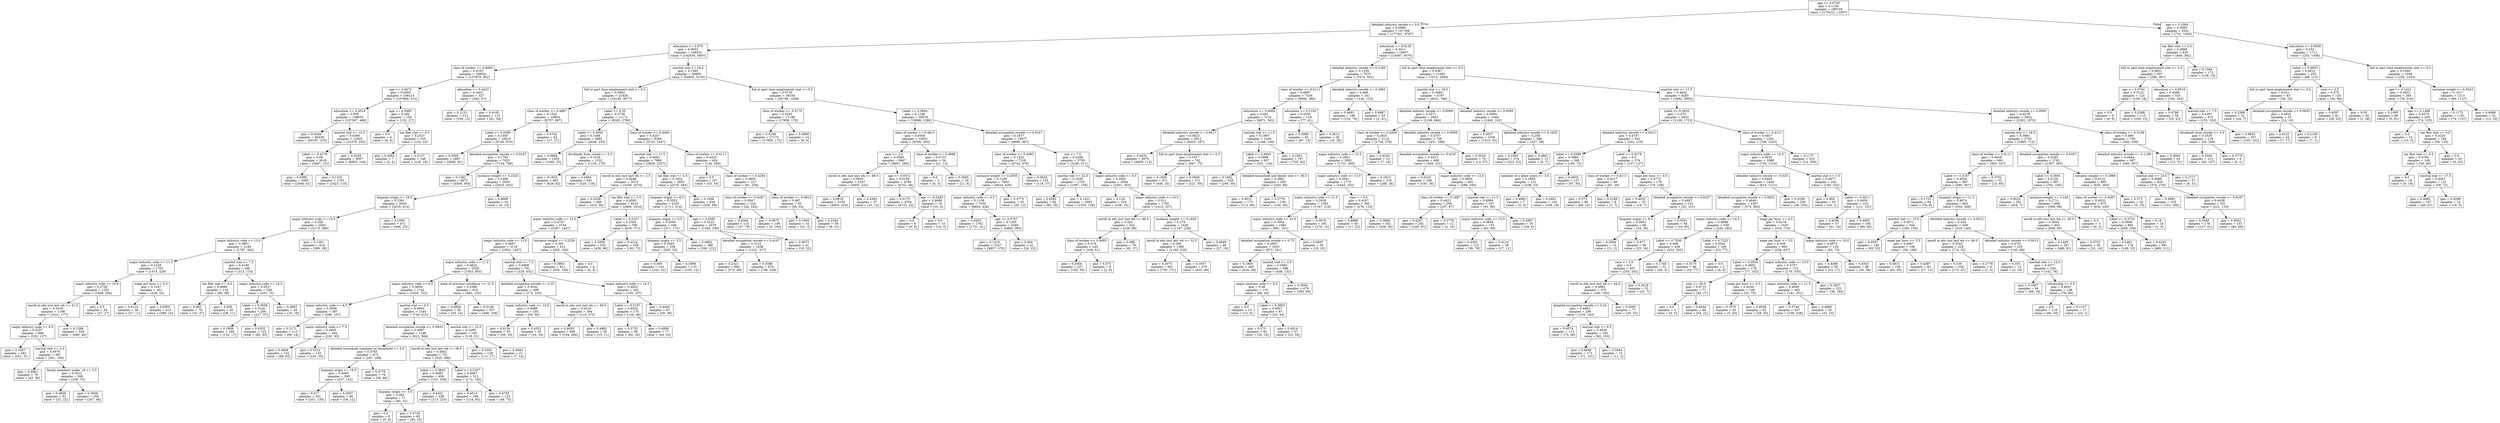 digraph Tree {
node [shape=box] ;
0 [label="age <= 0.0736\ngini = 0.1149\nsamples = 189729\nvalue = [178122, 11607]"] ;
1 [label="detailed industry recode <= 0.0\ngini = 0.0989\nsamples = 187188\nvalue = [177421, 9767]"] ;
0 -> 1 [labeldistance=2.5, labelangle=45, headlabel="True"] ;
3 [label="education <= 0.875\ngini = 0.0653\nsamples = 168531\nvalue = [162834, 5697]"] ;
1 -> 3 ;
7 [label="class of worker <= 0.4083\ngini = 0.0103\nsamples = 108541\nvalue = [107979, 562]"] ;
3 -> 7 ;
115 [label="age <= 0.0472\ngini = 0.0095\nsamples = 108214\nvalue = [107699, 515]"] ;
7 -> 115 ;
163 [label="education <= 0.4519\ngini = 0.009\nsamples = 108055\nvalue = [107567, 488]"] ;
115 -> 163 ;
235 [label="gini = 0.0049\nsamples = 95430\nvalue = [95197, 233]"] ;
163 -> 235 ;
236 [label="marital stat <= 15.5\ngini = 0.0396\nsamples = 12625\nvalue = [12370, 255]"] ;
163 -> 236 ;
333 [label="Label <= 0.4278\ngini = 0.08\nsamples = 3618\nvalue = [3467, 151]"] ;
236 -> 333 ;
335 [label="gini = 0.0386\nsamples = 2085\nvalue = [2044, 41]"] ;
333 -> 335 ;
336 [label="gini = 0.1332\nsamples = 1533\nvalue = [1423, 110]"] ;
333 -> 336 ;
334 [label="gini = 0.0228\nsamples = 9007\nvalue = [8903, 104]"] ;
236 -> 334 ;
164 [label="age <= 0.0483\ngini = 0.282\nsamples = 159\nvalue = [132, 27]"] ;
115 -> 164 ;
285 [label="gini = 0.0\nsamples = 4\nvalue = [0, 4]"] ;
164 -> 285 ;
286 [label="tax filer stat <= 0.5\ngini = 0.2527\nsamples = 155\nvalue = [132, 23]"] ;
164 -> 286 ;
337 [label="gini = 0.4082\nsamples = 7\nvalue = [2, 5]"] ;
286 -> 337 ;
338 [label="gini = 0.2137\nsamples = 148\nvalue = [130, 18]"] ;
286 -> 338 ;
116 [label="education <= 0.4423\ngini = 0.2461\nsamples = 327\nvalue = [280, 47]"] ;
7 -> 116 ;
169 [label="gini = 0.1151\nsamples = 212\nvalue = [199, 13]"] ;
116 -> 169 ;
170 [label="gini = 0.4165\nsamples = 115\nvalue = [81, 34]"] ;
116 -> 170 ;
8 [label="marital stat <= 18.5\ngini = 0.1565\nsamples = 59990\nvalue = [54855, 5135]"] ;
3 -> 8 ;
9 [label="full or part time employment stat <= 0.5\ngini = 0.2802\nsamples = 21826\nvalue = [18149, 3677]"] ;
8 -> 9 ;
13 [label="class of worker <= 0.4887\ngini = 0.1542\nsamples = 10654\nvalue = [9757, 897]"] ;
9 -> 13 ;
59 [label="Label <= 0.3389\ngini = 0.1505\nsamples = 10610\nvalue = [9740, 870]"] ;
13 -> 59 ;
85 [label="gini = 0.0585\nsamples = 2687\nvalue = [2606, 81]"] ;
59 -> 85 ;
86 [label="detailed occupation recode <= 0.9167\ngini = 0.1793\nsamples = 7923\nvalue = [7134, 789]"] ;
59 -> 86 ;
93 [label="gini = 0.1382\nsamples = 4873\nvalue = [4509, 364]"] ;
86 -> 93 ;
94 [label="instance weight <= 0.2325\ngini = 0.2399\nsamples = 3050\nvalue = [2625, 425]"] ;
86 -> 94 ;
193 [label="hispanic origin <= 18.5\ngini = 0.2361\nsamples = 3034\nvalue = [2619, 415]"] ;
94 -> 193 ;
195 [label="major industry code <= 15.5\ngini = 0.258\nsamples = 2563\nvalue = [2173, 390]"] ;
193 -> 195 ;
221 [label="major industry code <= 13.5\ngini = 0.2801\nsamples = 2149\nvalue = [1787, 362]"] ;
195 -> 221 ;
223 [label="major industry code <= 11.5\ngini = 0.2328\nsamples = 1703\nvalue = [1474, 229]"] ;
221 -> 223 ;
227 [label="major industry code <= 10.0\ngini = 0.2728\nsamples = 1252\nvalue = [1048, 204]"] ;
223 -> 227 ;
229 [label="enroll in edu inst last wk <= 41.5\ngini = 0.2518\nsamples = 1198\nvalue = [1021, 177]"] ;
227 -> 229 ;
231 [label="major industry code <= 8.5\ngini = 0.3257\nsamples = 669\nvalue = [532, 137]"] ;
229 -> 231 ;
233 [label="gini = 0.1957\nsamples = 282\nvalue = [251, 31]"] ;
231 -> 233 ;
234 [label="marital stat <= 2.5\ngini = 0.3978\nsamples = 387\nvalue = [281, 106]"] ;
231 -> 234 ;
245 [label="gini = 0.4961\nsamples = 79\nvalue = [43, 36]"] ;
234 -> 245 ;
246 [label="family members under 18 <= 3.5\ngini = 0.3512\nsamples = 308\nvalue = [238, 70]"] ;
234 -> 246 ;
353 [label="gini = 0.4856\nsamples = 53\nvalue = [31, 22]"] ;
246 -> 353 ;
354 [label="gini = 0.3056\nsamples = 255\nvalue = [207, 48]"] ;
246 -> 354 ;
232 [label="gini = 0.1398\nsamples = 529\nvalue = [489, 40]"] ;
229 -> 232 ;
230 [label="gini = 0.5\nsamples = 54\nvalue = [27, 27]"] ;
227 -> 230 ;
228 [label="wage per hour <= 0.5\ngini = 0.1047\nsamples = 451\nvalue = [426, 25]"] ;
223 -> 228 ;
349 [label="gini = 0.4114\nsamples = 38\nvalue = [27, 11]"] ;
228 -> 349 ;
350 [label="gini = 0.0655\nsamples = 413\nvalue = [399, 14]"] ;
228 -> 350 ;
224 [label="marital stat <= 7.5\ngini = 0.4186\nsamples = 446\nvalue = [313, 133]"] ;
221 -> 224 ;
225 [label="tax filer stat <= 4.0\ngini = 0.4999\nsamples = 118\nvalue = [60, 58]"] ;
224 -> 225 ;
311 [label="gini = 0.482\nsamples = 79\nvalue = [32, 47]"] ;
225 -> 311 ;
312 [label="gini = 0.405\nsamples = 39\nvalue = [28, 11]"] ;
225 -> 312 ;
226 [label="major industry code <= 14.5\ngini = 0.3527\nsamples = 328\nvalue = [253, 75]"] ;
224 -> 226 ;
237 [label="Label <= 0.5056\ngini = 0.3126\nsamples = 294\nvalue = [237, 57]"] ;
226 -> 237 ;
239 [label="gini = 0.1809\nsamples = 169\nvalue = [152, 17]"] ;
237 -> 239 ;
240 [label="gini = 0.4352\nsamples = 125\nvalue = [85, 40]"] ;
237 -> 240 ;
238 [label="gini = 0.4983\nsamples = 34\nvalue = [16, 18]"] ;
226 -> 238 ;
222 [label="gini = 0.1261\nsamples = 414\nvalue = [386, 28]"] ;
195 -> 222 ;
196 [label="gini = 0.1005\nsamples = 471\nvalue = [446, 25]"] ;
193 -> 196 ;
194 [label="gini = 0.4688\nsamples = 16\nvalue = [6, 10]"] ;
94 -> 194 ;
60 [label="gini = 0.4742\nsamples = 44\nvalue = [17, 27]"] ;
13 -> 60 ;
14 [label="Label <= 0.35\ngini = 0.3738\nsamples = 11172\nvalue = [8392, 2780]"] ;
9 -> 14 ;
17 [label="Label <= 0.3056\ngini = 0.1486\nsamples = 2882\nvalue = [2649, 233]"] ;
14 -> 17 ;
109 [label="gini = 0.0684\nsamples = 1550\nvalue = [1495, 55]"] ;
17 -> 109 ;
110 [label="dividends from stocks <= 0.5\ngini = 0.2316\nsamples = 1332\nvalue = [1154, 178]"] ;
17 -> 110 ;
289 [label="gini = 0.1633\nsamples = 691\nvalue = [629, 62]"] ;
110 -> 289 ;
290 [label="gini = 0.2964\nsamples = 641\nvalue = [525, 116]"] ;
110 -> 290 ;
18 [label="class of worker <= 0.4083\ngini = 0.4257\nsamples = 8290\nvalue = [5743, 2547]"] ;
14 -> 18 ;
21 [label="marital stat <= 11.5\ngini = 0.4092\nsamples = 7866\nvalue = [5609, 2257]"] ;
18 -> 21 ;
29 [label="enroll in edu inst last wk <= 2.5\ngini = 0.4448\nsamples = 5013\nvalue = [3339, 1674]"] ;
21 -> 29 ;
35 [label="gini = 0.2028\nsamples = 489\nvalue = [433, 56]"] ;
29 -> 35 ;
36 [label="tax filer stat <= 3.5\ngini = 0.4595\nsamples = 4524\nvalue = [2906, 1618]"] ;
29 -> 36 ;
45 [label="major industry code <= 15.5\ngini = 0.4747\nsamples = 3734\nvalue = [2287, 1447]"] ;
36 -> 45 ;
63 [label="major industry code <= 13.0\ngini = 0.4847\nsamples = 3119\nvalue = [1832, 1287]"] ;
45 -> 63 ;
65 [label="major industry code <= 11.5\ngini = 0.4622\nsamples = 2358\nvalue = [1503, 855]"] ;
63 -> 65 ;
67 [label="major industry code <= 8.5\ngini = 0.4854\nsamples = 1742\nvalue = [1020, 722]"] ;
65 -> 67 ;
71 [label="major industry code <= 6.5\ngini = 0.3938\nsamples = 397\nvalue = [290, 107]"] ;
67 -> 71 ;
241 [label="gini = 0.2171\nsamples = 113\nvalue = [99, 14]"] ;
71 -> 241 ;
242 [label="major industry code <= 7.5\ngini = 0.4405\nsamples = 284\nvalue = [191, 93]"] ;
71 -> 242 ;
315 [label="gini = 0.4854\nsamples = 152\nvalue = [89, 63]"] ;
242 -> 315 ;
316 [label="gini = 0.3512\nsamples = 132\nvalue = [102, 30]"] ;
242 -> 316 ;
72 [label="marital stat <= 9.5\ngini = 0.4963\nsamples = 1345\nvalue = [730, 615]"] ;
67 -> 72 ;
75 [label="detailed occupation recode <= 0.5833\ngini = 0.4997\nsamples = 1196\nvalue = [612, 584]"] ;
72 -> 75 ;
111 [label="detailed household summary in household <= 5.0\ngini = 0.4783\nsamples = 475\nvalue = [287, 188]"] ;
75 -> 111 ;
177 [label="hispanic origin <= 18.5\ngini = 0.4585\nsamples = 399\nvalue = [257, 142]"] ;
111 -> 177 ;
295 [label="gini = 0.477\nsamples = 331\nvalue = [201, 130]"] ;
177 -> 295 ;
296 [label="gini = 0.2907\nsamples = 68\nvalue = [56, 12]"] ;
177 -> 296 ;
178 [label="gini = 0.4778\nsamples = 76\nvalue = [30, 46]"] ;
111 -> 178 ;
112 [label="enroll in edu inst last wk <= 38.5\ngini = 0.4952\nsamples = 721\nvalue = [325, 396]"] ;
75 -> 112 ;
131 [label="Label <= 0.3833\ngini = 0.4683\nsamples = 409\nvalue = [153, 256]"] ;
112 -> 131 ;
259 [label="hispanic origin <= 3.5\ngini = 0.492\nsamples = 71\nvalue = [40, 31]"] ;
131 -> 259 ;
385 [label="gini = 0.0\nsamples = 6\nvalue = [0, 6]"] ;
259 -> 385 ;
386 [label="gini = 0.4734\nsamples = 65\nvalue = [40, 25]"] ;
259 -> 386 ;
260 [label="gini = 0.4451\nsamples = 338\nvalue = [113, 225]"] ;
131 -> 260 ;
132 [label="Label <= 0.5167\ngini = 0.4947\nsamples = 312\nvalue = [172, 140]"] ;
112 -> 132 ;
143 [label="gini = 0.4513\nsamples = 189\nvalue = [124, 65]"] ;
132 -> 143 ;
144 [label="gini = 0.4759\nsamples = 123\nvalue = [48, 75]"] ;
132 -> 144 ;
76 [label="marital stat <= 10.5\ngini = 0.3295\nsamples = 149\nvalue = [118, 31]"] ;
72 -> 76 ;
145 [label="gini = 0.2303\nsamples = 128\nvalue = [111, 17]"] ;
76 -> 145 ;
146 [label="gini = 0.4444\nsamples = 21\nvalue = [7, 14]"] ;
76 -> 146 ;
68 [label="state of previous residence <= 31.5\ngini = 0.3386\nsamples = 616\nvalue = [483, 133]"] ;
65 -> 68 ;
327 [label="gini = 0.4826\nsamples = 59\nvalue = [35, 24]"] ;
68 -> 327 ;
328 [label="gini = 0.3148\nsamples = 557\nvalue = [448, 109]"] ;
68 -> 328 ;
66 [label="marital stat <= 7.5\ngini = 0.4908\nsamples = 761\nvalue = [329, 432]"] ;
63 -> 66 ;
79 [label="detailed occupation recode <= 0.25\ngini = 0.4542\nsamples = 499\nvalue = [174, 325]"] ;
66 -> 79 ;
171 [label="major industry code <= 14.5\ngini = 0.4989\nsamples = 105\nvalue = [55, 50]"] ;
79 -> 171 ;
181 [label="gini = 0.4126\nsamples = 55\nvalue = [39, 16]"] ;
171 -> 181 ;
182 [label="gini = 0.4352\nsamples = 50\nvalue = [16, 34]"] ;
171 -> 182 ;
172 [label="enroll in edu inst last wk <= 49.5\ngini = 0.4216\nsamples = 394\nvalue = [119, 275]"] ;
79 -> 172 ;
383 [label="gini = 0.4055\nsamples = 368\nvalue = [104, 264]"] ;
172 -> 383 ;
384 [label="gini = 0.4882\nsamples = 26\nvalue = [15, 11]"] ;
172 -> 384 ;
80 [label="major industry code <= 14.5\ngini = 0.4832\nsamples = 262\nvalue = [155, 107]"] ;
66 -> 80 ;
89 [label="Label <= 0.5167\ngini = 0.4032\nsamples = 175\nvalue = [126, 49]"] ;
80 -> 89 ;
265 [label="gini = 0.2732\nsamples = 98\nvalue = [82, 16]"] ;
89 -> 265 ;
266 [label="gini = 0.4898\nsamples = 77\nvalue = [44, 33]"] ;
89 -> 266 ;
90 [label="gini = 0.4444\nsamples = 87\nvalue = [29, 58]"] ;
80 -> 90 ;
64 [label="instance weight <= 0.2228\ngini = 0.385\nsamples = 615\nvalue = [455, 160]"] ;
45 -> 64 ;
361 [label="gini = 0.3803\nsamples = 611\nvalue = [455, 156]"] ;
64 -> 361 ;
362 [label="gini = 0.0\nsamples = 4\nvalue = [0, 4]"] ;
64 -> 362 ;
46 [label="Label <= 0.5167\ngini = 0.3392\nsamples = 790\nvalue = [619, 171]"] ;
36 -> 46 ;
375 [label="gini = 0.2958\nsamples = 532\nvalue = [436, 96]"] ;
46 -> 375 ;
376 [label="gini = 0.4124\nsamples = 258\nvalue = [183, 75]"] ;
46 -> 376 ;
30 [label="tax filer stat <= 2.5\ngini = 0.3252\nsamples = 2853\nvalue = [2270, 583]"] ;
21 -> 30 ;
103 [label="hispanic origin <= 8.5\ngini = 0.3553\nsamples = 2225\nvalue = [1711, 514]"] ;
30 -> 103 ;
123 [label="hispanic origin <= 6.5\ngini = 0.4356\nsamples = 546\nvalue = [371, 175]"] ;
103 -> 123 ;
125 [label="hispanic origin <= 3.5\ngini = 0.3265\nsamples = 258\nvalue = [205, 53]"] ;
123 -> 125 ;
371 [label="gini = 0.409\nsamples = 143\nvalue = [102, 41]"] ;
125 -> 371 ;
372 [label="gini = 0.1869\nsamples = 115\nvalue = [103, 12]"] ;
125 -> 372 ;
126 [label="gini = 0.4883\nsamples = 288\nvalue = [166, 122]"] ;
123 -> 126 ;
124 [label="age <= 0.0585\ngini = 0.3223\nsamples = 1679\nvalue = [1340, 339]"] ;
103 -> 124 ;
157 [label="detailed occupation recode <= 0.4167\ngini = 0.3122\nsamples = 1638\nvalue = [1321, 317]"] ;
124 -> 157 ;
183 [label="gini = 0.2321\nsamples = 664\nvalue = [575, 89]"] ;
157 -> 183 ;
184 [label="gini = 0.3586\nsamples = 974\nvalue = [746, 228]"] ;
157 -> 184 ;
158 [label="gini = 0.4973\nsamples = 41\nvalue = [19, 22]"] ;
124 -> 158 ;
104 [label="gini = 0.1956\nsamples = 628\nvalue = [559, 69]"] ;
30 -> 104 ;
22 [label="class of worker <= 0.4111\ngini = 0.4323\nsamples = 424\nvalue = [134, 290]"] ;
18 -> 22 ;
159 [label="gini = 0.5\nsamples = 107\nvalue = [53, 54]"] ;
22 -> 159 ;
160 [label="class of worker <= 0.4294\ngini = 0.3805\nsamples = 317\nvalue = [81, 236]"] ;
22 -> 160 ;
215 [label="class of worker <= 0.4287\ngini = 0.3047\nsamples = 224\nvalue = [42, 182]"] ;
160 -> 215 ;
219 [label="gini = 0.4364\nsamples = 115\nvalue = [37, 78]"] ;
215 -> 219 ;
220 [label="gini = 0.0875\nsamples = 109\nvalue = [5, 104]"] ;
215 -> 220 ;
216 [label="class of worker <= 0.4814\ngini = 0.487\nsamples = 93\nvalue = [39, 54]"] ;
160 -> 216 ;
217 [label="gini = 0.1609\nsamples = 34\nvalue = [31, 3]"] ;
216 -> 217 ;
218 [label="gini = 0.2344\nsamples = 59\nvalue = [8, 51]"] ;
216 -> 218 ;
10 [label="full or part time employment stat <= 0.5\ngini = 0.0735\nsamples = 38164\nvalue = [36706, 1458]"] ;
8 -> 10 ;
39 [label="class of worker <= 0.5175\ngini = 0.0205\nsamples = 17186\nvalue = [17008, 178]"] ;
10 -> 39 ;
319 [label="gini = 0.0198\nsamples = 17172\nvalue = [17000, 172]"] ;
39 -> 319 ;
320 [label="gini = 0.4898\nsamples = 14\nvalue = [8, 6]"] ;
39 -> 320 ;
40 [label="Label <= 0.3944\ngini = 0.1146\nsamples = 20978\nvalue = [19698, 1280]"] ;
10 -> 40 ;
43 [label="class of worker <= 0.4813\ngini = 0.0569\nsamples = 10001\nvalue = [9708, 293]"] ;
40 -> 43 ;
167 [label="race <= 2.5\ngini = 0.0546\nsamples = 9967\nvalue = [9687, 280]"] ;
43 -> 167 ;
269 [label="enroll in edu inst last wk <= 49.5\ngini = 0.0855\nsamples = 5187\nvalue = [4955, 232]"] ;
167 -> 269 ;
275 [label="gini = 0.0818\nsamples = 5150\nvalue = [4930, 220]"] ;
269 -> 275 ;
276 [label="gini = 0.4383\nsamples = 37\nvalue = [25, 12]"] ;
269 -> 276 ;
270 [label="age <= 0.0472\ngini = 0.0199\nsamples = 4780\nvalue = [4732, 48]"] ;
167 -> 270 ;
367 [label="gini = 0.0175\nsamples = 4764\nvalue = [4722, 42]"] ;
270 -> 367 ;
368 [label="age <= 0.0483\ngini = 0.4688\nsamples = 16\nvalue = [10, 6]"] ;
270 -> 368 ;
369 [label="gini = 0.0\nsamples = 6\nvalue = [0, 6]"] ;
368 -> 369 ;
370 [label="gini = 0.0\nsamples = 10\nvalue = [10, 0]"] ;
368 -> 370 ;
168 [label="class of worker <= 0.4988\ngini = 0.4723\nsamples = 34\nvalue = [21, 13]"] ;
43 -> 168 ;
359 [label="gini = 0.0\nsamples = 5\nvalue = [0, 5]"] ;
168 -> 359 ;
360 [label="gini = 0.3995\nsamples = 29\nvalue = [21, 8]"] ;
168 -> 360 ;
44 [label="detailed occupation recode <= 0.9167\ngini = 0.1637\nsamples = 10977\nvalue = [9990, 987]"] ;
40 -> 44 ;
61 [label="class of worker <= 0.4083\ngini = 0.1232\nsamples = 7218\nvalue = [6742, 476]"] ;
44 -> 61 ;
155 [label="instance weight <= 0.2055\ngini = 0.1166\nsamples = 7063\nvalue = [6624, 439]"] ;
61 -> 155 ;
209 [label="major industry code <= 6.5\ngini = 0.1139\nsamples = 7030\nvalue = [6604, 426]"] ;
155 -> 209 ;
247 [label="gini = 0.0455\nsamples = 1762\nvalue = [1721, 41]"] ;
209 -> 247 ;
248 [label="age <= 0.0707\ngini = 0.1355\nsamples = 5268\nvalue = [4883, 385]"] ;
209 -> 248 ;
249 [label="gini = 0.1316\nsamples = 5227\nvalue = [4857, 370]"] ;
248 -> 249 ;
250 [label="gini = 0.464\nsamples = 41\nvalue = [26, 15]"] ;
248 -> 250 ;
210 [label="gini = 0.4775\nsamples = 33\nvalue = [20, 13]"] ;
155 -> 210 ;
156 [label="gini = 0.3635\nsamples = 155\nvalue = [118, 37]"] ;
61 -> 156 ;
62 [label="sex <= 7.5\ngini = 0.2349\nsamples = 3759\nvalue = [3248, 511]"] ;
44 -> 62 ;
107 [label="marital stat <= 22.5\ngini = 0.1638\nsamples = 1755\nvalue = [1597, 158]"] ;
62 -> 107 ;
133 [label="gini = 0.4395\nsamples = 92\nvalue = [62, 30]"] ;
107 -> 133 ;
134 [label="gini = 0.1421\nsamples = 1663\nvalue = [1535, 128]"] ;
107 -> 134 ;
108 [label="major industry code <= 6.5\ngini = 0.2902\nsamples = 2004\nvalue = [1651, 353]"] ;
62 -> 108 ;
199 [label="gini = 0.118\nsamples = 254\nvalue = [238, 16]"] ;
108 -> 199 ;
200 [label="major industry code <= 10.5\ngini = 0.311\nsamples = 1750\nvalue = [1413, 337]"] ;
108 -> 200 ;
201 [label="enroll in edu inst last wk <= 46.5\ngini = 0.422\nsamples = 324\nvalue = [226, 98]"] ;
200 -> 201 ;
279 [label="class of worker <= 0.4083\ngini = 0.374\nsamples = 245\nvalue = [184, 61]"] ;
201 -> 279 ;
387 [label="gini = 0.3564\nsamples = 237\nvalue = [182, 55]"] ;
279 -> 387 ;
388 [label="gini = 0.375\nsamples = 8\nvalue = [2, 6]"] ;
279 -> 388 ;
280 [label="gini = 0.498\nsamples = 79\nvalue = [42, 37]"] ;
201 -> 280 ;
202 [label="instance weight <= 0.1842\ngini = 0.279\nsamples = 1426\nvalue = [1187, 239]"] ;
200 -> 202 ;
283 [label="enroll in edu inst last wk <= 32.5\ngini = 0.268\nsamples = 1380\nvalue = [1160, 220]"] ;
202 -> 283 ;
325 [label="gini = 0.3075\nsamples = 901\nvalue = [730, 171]"] ;
283 -> 325 ;
326 [label="gini = 0.1837\nsamples = 479\nvalue = [430, 49]"] ;
283 -> 326 ;
284 [label="gini = 0.4849\nsamples = 46\nvalue = [27, 19]"] ;
202 -> 284 ;
4 [label="education <= 0.9135\ngini = 0.3411\nsamples = 18657\nvalue = [14587, 4070]"] ;
1 -> 4 ;
5 [label="detailed industry recode <= 0.1269\ngini = 0.1235\nsamples = 7575\nvalue = [7074, 501]"] ;
4 -> 5 ;
23 [label="class of worker <= 0.4111\ngini = 0.0997\nsamples = 7334\nvalue = [6948, 386]"] ;
5 -> 23 ;
73 [label="education <= 0.4904\ngini = 0.091\nsamples = 7216\nvalue = [6871, 345]"] ;
23 -> 73 ;
99 [label="detailed industry recode <= 0.0417\ngini = 0.0623\nsamples = 5812\nvalue = [5625, 187]"] ;
73 -> 99 ;
173 [label="gini = 0.0432\nsamples = 5070\nvalue = [4958, 112]"] ;
99 -> 173 ;
174 [label="full or part time employment stat <= 0.5\ngini = 0.1817\nsamples = 742\nvalue = [667, 75]"] ;
99 -> 174 ;
271 [label="gini = 0.1005\nsamples = 471\nvalue = [446, 25]"] ;
174 -> 271 ;
272 [label="gini = 0.3009\nsamples = 271\nvalue = [221, 50]"] ;
174 -> 272 ;
100 [label="marital stat <= 11.5\ngini = 0.1997\nsamples = 1404\nvalue = [1246, 158]"] ;
73 -> 100 ;
147 [label="Label <= 0.4944\ngini = 0.2908\nsamples = 657\nvalue = [541, 116]"] ;
100 -> 147 ;
153 [label="gini = 0.1662\nsamples = 328\nvalue = [298, 30]"] ;
147 -> 153 ;
154 [label="detailed household and family stat <= 36.5\ngini = 0.3861\nsamples = 329\nvalue = [243, 86]"] ;
147 -> 154 ;
293 [label="gini = 0.4531\nsamples = 173\nvalue = [113, 60]"] ;
154 -> 293 ;
294 [label="gini = 0.2778\nsamples = 156\nvalue = [130, 26]"] ;
154 -> 294 ;
148 [label="gini = 0.1061\nsamples = 747\nvalue = [705, 42]"] ;
100 -> 148 ;
74 [label="education <= 0.5192\ngini = 0.4535\nsamples = 118\nvalue = [77, 41]"] ;
23 -> 74 ;
101 [label="gini = 0.2989\nsamples = 82\nvalue = [67, 15]"] ;
74 -> 101 ;
102 [label="gini = 0.4012\nsamples = 36\nvalue = [10, 26]"] ;
74 -> 102 ;
24 [label="detailed industry recode <= 0.3063\ngini = 0.499\nsamples = 241\nvalue = [126, 115]"] ;
5 -> 24 ;
69 [label="gini = 0.4681\nsamples = 198\nvalue = [124, 74]"] ;
24 -> 69 ;
70 [label="gini = 0.0887\nsamples = 43\nvalue = [2, 41]"] ;
24 -> 70 ;
6 [label="full or part time employment stat <= 0.5\ngini = 0.4367\nsamples = 11082\nvalue = [7513, 3569]"] ;
4 -> 6 ;
11 [label="marital stat <= 18.5\ngini = 0.2684\nsamples = 4797\nvalue = [4031, 766]"] ;
6 -> 11 ;
25 [label="detailed industry recode <= 0.0099\ngini = 0.3571\nsamples = 2853\nvalue = [2189, 664]"] ;
11 -> 25 ;
37 [label="class of worker <= 0.4209\ngini = 0.2925\nsamples = 2114\nvalue = [1738, 376]"] ;
25 -> 37 ;
117 [label="major industry code <= 15.5\ngini = 0.2851\nsamples = 2091\nvalue = [1731, 360]"] ;
37 -> 117 ;
297 [label="major industry code <= 13.0\ngini = 0.3041\nsamples = 1775\nvalue = [1443, 332]"] ;
117 -> 297 ;
299 [label="major industry code <= 11.5\ngini = 0.2636\nsamples = 1383\nvalue = [1167, 216]"] ;
297 -> 299 ;
301 [label="major industry code <= 10.0\ngini = 0.3004\nsamples = 1092\nvalue = [891, 201]"] ;
299 -> 301 ;
303 [label="detailed occupation recode <= 0.75\ngini = 0.2847\nsamples = 1053\nvalue = [872, 181]"] ;
301 -> 303 ;
305 [label="gini = 0.1885\nsamples = 465\nvalue = [416, 49]"] ;
303 -> 305 ;
306 [label="marital stat <= 2.5\ngini = 0.3482\nsamples = 588\nvalue = [456, 132]"] ;
303 -> 306 ;
307 [label="major industry code <= 8.5\ngini = 0.48\nsamples = 110\nvalue = [66, 44]"] ;
306 -> 307 ;
329 [label="gini = 0.0\nsamples = 13\nvalue = [13, 0]"] ;
307 -> 329 ;
330 [label="Label <= 0.3833\ngini = 0.4957\nsamples = 97\nvalue = [53, 44]"] ;
307 -> 330 ;
331 [label="gini = 0.375\nsamples = 40\nvalue = [30, 10]"] ;
330 -> 331 ;
332 [label="gini = 0.4814\nsamples = 57\nvalue = [23, 34]"] ;
330 -> 332 ;
308 [label="gini = 0.3004\nsamples = 478\nvalue = [390, 88]"] ;
306 -> 308 ;
304 [label="gini = 0.4997\nsamples = 39\nvalue = [19, 20]"] ;
301 -> 304 ;
302 [label="gini = 0.0978\nsamples = 291\nvalue = [276, 15]"] ;
299 -> 302 ;
300 [label="race <= 0.5\ngini = 0.4167\nsamples = 392\nvalue = [276, 116]"] ;
297 -> 300 ;
309 [label="gini = 0.4888\nsamples = 40\nvalue = [17, 23]"] ;
300 -> 309 ;
310 [label="gini = 0.3888\nsamples = 352\nvalue = [259, 93]"] ;
300 -> 310 ;
298 [label="gini = 0.1615\nsamples = 316\nvalue = [288, 28]"] ;
117 -> 298 ;
118 [label="gini = 0.4234\nsamples = 23\nvalue = [7, 16]"] ;
37 -> 118 ;
38 [label="detailed industry recode <= 0.0958\ngini = 0.4757\nsamples = 739\nvalue = [451, 288]"] ;
25 -> 38 ;
53 [label="detailed occupation recode <= 0.4167\ngini = 0.4521\nsamples = 669\nvalue = [438, 231]"] ;
38 -> 53 ;
135 [label="gini = 0.3225\nsamples = 188\nvalue = [150, 38]"] ;
53 -> 135 ;
136 [label="major industry code <= 13.0\ngini = 0.4805\nsamples = 481\nvalue = [288, 193]"] ;
53 -> 136 ;
187 [label="class of worker <= 0.1697\ngini = 0.4422\nsamples = 294\nvalue = [197, 97]"] ;
136 -> 187 ;
255 [label="gini = 0.4267\nsamples = 282\nvalue = [195, 87]"] ;
187 -> 255 ;
256 [label="gini = 0.2778\nsamples = 12\nvalue = [2, 10]"] ;
187 -> 256 ;
188 [label="marital stat <= 11.5\ngini = 0.4996\nsamples = 187\nvalue = [91, 96]"] ;
136 -> 188 ;
189 [label="major industry code <= 15.5\ngini = 0.4844\nsamples = 153\nvalue = [63, 90]"] ;
188 -> 189 ;
191 [label="gini = 0.4301\nsamples = 115\nvalue = [36, 79]"] ;
189 -> 191 ;
192 [label="gini = 0.4114\nsamples = 38\nvalue = [27, 11]"] ;
189 -> 192 ;
190 [label="gini = 0.2907\nsamples = 34\nvalue = [28, 6]"] ;
188 -> 190 ;
54 [label="gini = 0.3024\nsamples = 70\nvalue = [13, 57]"] ;
38 -> 54 ;
26 [label="detailed industry recode <= 0.0095\ngini = 0.0994\nsamples = 1944\nvalue = [1842, 102]"] ;
11 -> 26 ;
151 [label="gini = 0.0537\nsamples = 1558\nvalue = [1515, 43]"] ;
26 -> 151 ;
152 [label="detailed industry recode <= 0.1625\ngini = 0.259\nsamples = 386\nvalue = [327, 59]"] ;
26 -> 152 ;
347 [label="gini = 0.2394\nsamples = 374\nvalue = [322, 52]"] ;
152 -> 347 ;
348 [label="gini = 0.4861\nsamples = 12\nvalue = [5, 7]"] ;
152 -> 348 ;
12 [label="marital stat <= 11.5\ngini = 0.4942\nsamples = 6285\nvalue = [3482, 2803]"] ;
6 -> 12 ;
15 [label="Label <= 0.3833\ngini = 0.475\nsamples = 2833\nvalue = [1100, 1733]"] ;
12 -> 15 ;
27 [label="detailed industry recode <= 0.0012\ngini = 0.4747\nsamples = 542\nvalue = [332, 210]"] ;
15 -> 27 ;
105 [label="Label <= 0.3389\ngini = 0.3964\nsamples = 268\nvalue = [195, 73]"] ;
27 -> 105 ;
323 [label="member of a labor union <= 3.0\ngini = 0.2895\nsamples = 131\nvalue = [108, 23]"] ;
105 -> 323 ;
365 [label="gini = 0.4082\nsamples = 7\nvalue = [2, 5]"] ;
323 -> 365 ;
366 [label="gini = 0.2482\nsamples = 124\nvalue = [106, 18]"] ;
323 -> 366 ;
324 [label="gini = 0.4635\nsamples = 137\nvalue = [87, 50]"] ;
105 -> 324 ;
106 [label="Label <= 0.3278\ngini = 0.5\nsamples = 274\nvalue = [137, 137]"] ;
27 -> 106 ;
127 [label="class of worker <= 0.4111\ngini = 0.4217\nsamples = 96\nvalue = [67, 29]"] ;
106 -> 127 ;
281 [label="gini = 0.375\nsamples = 88\nvalue = [66, 22]"] ;
127 -> 281 ;
282 [label="gini = 0.2188\nsamples = 8\nvalue = [1, 7]"] ;
127 -> 282 ;
128 [label="wage per hour <= 3.5\ngini = 0.4772\nsamples = 178\nvalue = [70, 108]"] ;
106 -> 128 ;
257 [label="gini = 0.4032\nsamples = 25\nvalue = [18, 7]"] ;
128 -> 257 ;
258 [label="detailed occupation recode <= 0.9167\ngini = 0.4487\nsamples = 153\nvalue = [52, 101]"] ;
128 -> 258 ;
321 [label="hispanic origin <= 6.5\ngini = 0.4991\nsamples = 69\nvalue = [33, 36]"] ;
258 -> 321 ;
363 [label="gini = 0.2604\nsamples = 13\nvalue = [11, 2]"] ;
321 -> 363 ;
364 [label="gini = 0.477\nsamples = 56\nvalue = [22, 34]"] ;
321 -> 364 ;
322 [label="gini = 0.3501\nsamples = 84\nvalue = [19, 65]"] ;
258 -> 322 ;
28 [label="class of worker <= 0.4111\ngini = 0.4457\nsamples = 2291\nvalue = [768, 1523]"] ;
15 -> 28 ;
49 [label="major industry code <= 15.5\ngini = 0.4633\nsamples = 2068\nvalue = [754, 1314]"] ;
28 -> 49 ;
57 [label="detailed industry recode <= 0.025\ngini = 0.4464\nsamples = 1826\nvalue = [614, 1212]"] ;
49 -> 57 ;
77 [label="detailed occupation recode <= 0.5833\ngini = 0.4646\nsamples = 1567\nvalue = [575, 992]"] ;
57 -> 77 ;
83 [label="major industry code <= 14.5\ngini = 0.4988\nsamples = 538\nvalue = [256, 282]"] ;
77 -> 83 ;
97 [label="Label <= 0.7056\ngini = 0.498\nsamples = 438\nvalue = [233, 205]"] ;
83 -> 97 ;
161 [label="race <= 3.5\ngini = 0.5\nsamples = 407\nvalue = [205, 202]"] ;
97 -> 161 ;
291 [label="enroll in edu inst last wk <= 44.5\ngini = 0.4992\nsamples = 375\nvalue = [180, 195]"] ;
161 -> 291 ;
341 [label="detailed occupation recode <= 0.25\ngini = 0.4992\nsamples = 298\nvalue = [155, 143]"] ;
291 -> 341 ;
343 [label="gini = 0.4574\nsamples = 113\nvalue = [73, 40]"] ;
341 -> 343 ;
344 [label="marital stat <= 9.5\ngini = 0.4936\nsamples = 185\nvalue = [82, 103]"] ;
341 -> 344 ;
351 [label="gini = 0.4848\nsamples = 172\nvalue = [71, 101]"] ;
344 -> 351 ;
352 [label="gini = 0.2604\nsamples = 13\nvalue = [11, 2]"] ;
344 -> 352 ;
342 [label="gini = 0.4385\nsamples = 77\nvalue = [25, 52]"] ;
291 -> 342 ;
292 [label="gini = 0.3418\nsamples = 32\nvalue = [25, 7]"] ;
161 -> 292 ;
162 [label="gini = 0.1748\nsamples = 31\nvalue = [28, 3]"] ;
97 -> 162 ;
98 [label="Label <= 0.7222\ngini = 0.3542\nsamples = 100\nvalue = [23, 77]"] ;
83 -> 98 ;
317 [label="gini = 0.3175\nsamples = 96\nvalue = [19, 77]"] ;
98 -> 317 ;
318 [label="gini = 0.0\nsamples = 4\nvalue = [4, 0]"] ;
98 -> 318 ;
84 [label="wage per hour <= 4.5\ngini = 0.4278\nsamples = 1029\nvalue = [319, 710]"] ;
77 -> 84 ;
203 [label="wage per hour <= 3.5\ngini = 0.409\nsamples = 893\nvalue = [256, 637]"] ;
84 -> 203 ;
205 [label="Label <= 0.4944\ngini = 0.4902\nsamples = 179\nvalue = [77, 102]"] ;
203 -> 205 ;
207 [label="year <= 30.0\ngini = 0.4713\nsamples = 71\nvalue = [44, 27]"] ;
205 -> 207 ;
389 [label="gini = 0.0\nsamples = 5\nvalue = [0, 5]"] ;
207 -> 389 ;
390 [label="gini = 0.4444\nsamples = 66\nvalue = [44, 22]"] ;
207 -> 390 ;
208 [label="wage per hour <= 0.5\ngini = 0.4244\nsamples = 108\nvalue = [33, 75]"] ;
205 -> 208 ;
273 [label="gini = 0.1975\nsamples = 45\nvalue = [5, 40]"] ;
208 -> 273 ;
274 [label="gini = 0.4938\nsamples = 63\nvalue = [28, 35]"] ;
208 -> 274 ;
206 [label="major industry code <= 13.0\ngini = 0.3757\nsamples = 714\nvalue = [179, 535]"] ;
203 -> 206 ;
395 [label="major industry code <= 11.5\ngini = 0.4089\nsamples = 492\nvalue = [141, 351]"] ;
206 -> 395 ;
397 [label="gini = 0.3744\nsamples = 437\nvalue = [109, 328]"] ;
395 -> 397 ;
398 [label="gini = 0.4866\nsamples = 55\nvalue = [32, 23]"] ;
395 -> 398 ;
396 [label="gini = 0.2837\nsamples = 222\nvalue = [38, 184]"] ;
206 -> 396 ;
204 [label="major industry code <= 10.0\ngini = 0.4973\nsamples = 136\nvalue = [63, 73]"] ;
84 -> 204 ;
261 [label="gini = 0.4488\nsamples = 50\nvalue = [33, 17]"] ;
204 -> 261 ;
262 [label="gini = 0.4543\nsamples = 86\nvalue = [30, 56]"] ;
204 -> 262 ;
78 [label="gini = 0.2558\nsamples = 259\nvalue = [39, 220]"] ;
57 -> 78 ;
58 [label="marital stat <= 1.5\ngini = 0.4877\nsamples = 242\nvalue = [140, 102]"] ;
49 -> 58 ;
267 [label="gini = 0.095\nsamples = 20\nvalue = [19, 1]"] ;
58 -> 267 ;
268 [label="Label <= 0.4611\ngini = 0.4959\nsamples = 222\nvalue = [121, 101]"] ;
58 -> 268 ;
345 [label="gini = 0.4038\nsamples = 57\nvalue = [41, 16]"] ;
268 -> 345 ;
346 [label="gini = 0.4995\nsamples = 165\nvalue = [80, 85]"] ;
268 -> 346 ;
50 [label="gini = 0.1177\nsamples = 223\nvalue = [14, 209]"] ;
28 -> 50 ;
16 [label="detailed industry recode <= 0.0093\ngini = 0.4278\nsamples = 3452\nvalue = [2382, 1070]"] ;
12 -> 16 ;
33 [label="marital stat <= 18.5\ngini = 0.3881\nsamples = 2702\nvalue = [1990, 712]"] ;
16 -> 33 ;
51 [label="class of worker <= 0.4111\ngini = 0.4658\nsamples = 940\nvalue = [593, 347]"] ;
33 -> 51 ;
91 [label="Label <= 0.3167\ngini = 0.4526\nsamples = 887\nvalue = [580, 307]"] ;
51 -> 91 ;
121 [label="gini = 0.1723\nsamples = 84\nvalue = [76, 8]"] ;
91 -> 121 ;
122 [label="hispanic origin <= 11.5\ngini = 0.4674\nsamples = 803\nvalue = [504, 299]"] ;
91 -> 122 ;
149 [label="marital stat <= 15.5\ngini = 0.4971\nsamples = 344\nvalue = [185, 159]"] ;
122 -> 149 ;
287 [label="gini = 0.4597\nsamples = 148\nvalue = [95, 53]"] ;
149 -> 287 ;
288 [label="wage per hour <= 5.5\ngini = 0.4967\nsamples = 196\nvalue = [90, 106]"] ;
149 -> 288 ;
339 [label="gini = 0.4815\nsamples = 156\nvalue = [63, 93]"] ;
288 -> 339 ;
340 [label="gini = 0.4387\nsamples = 40\nvalue = [27, 13]"] ;
288 -> 340 ;
150 [label="detailed industry recode <= 0.0012\ngini = 0.424\nsamples = 459\nvalue = [319, 140]"] ;
122 -> 150 ;
313 [label="enroll in edu inst last wk <= 46.0\ngini = 0.3543\nsamples = 226\nvalue = [174, 52]"] ;
150 -> 313 ;
357 [label="gini = 0.336\nsamples = 220\nvalue = [173, 47]"] ;
313 -> 357 ;
358 [label="gini = 0.2778\nsamples = 6\nvalue = [1, 5]"] ;
313 -> 358 ;
314 [label="detailed industry recode <= 0.0013\ngini = 0.4701\nsamples = 233\nvalue = [145, 88]"] ;
150 -> 314 ;
377 [label="gini = 0.355\nsamples = 13\nvalue = [3, 10]"] ;
314 -> 377 ;
378 [label="marital stat <= 14.5\ngini = 0.4577\nsamples = 220\nvalue = [142, 78]"] ;
314 -> 378 ;
379 [label="gini = 0.3367\nsamples = 84\nvalue = [66, 18]"] ;
378 -> 379 ;
380 [label="citizenship <= 0.5\ngini = 0.4931\nsamples = 136\nvalue = [76, 60]"] ;
378 -> 380 ;
381 [label="gini = 0.5\nsamples = 119\nvalue = [60, 59]"] ;
380 -> 381 ;
382 [label="gini = 0.1107\nsamples = 17\nvalue = [16, 1]"] ;
380 -> 382 ;
92 [label="gini = 0.3702\nsamples = 53\nvalue = [13, 40]"] ;
51 -> 92 ;
52 [label="detailed occupation recode <= 0.9167\ngini = 0.3285\nsamples = 1762\nvalue = [1397, 365]"] ;
33 -> 52 ;
55 [label="Label <= 0.3944\ngini = 0.2129\nsamples = 867\nvalue = [762, 105]"] ;
52 -> 55 ;
243 [label="gini = 0.0522\nsamples = 261\nvalue = [254, 7]"] ;
55 -> 243 ;
244 [label="instance weight <= 0.249\ngini = 0.2711\nsamples = 606\nvalue = [508, 98]"] ;
55 -> 244 ;
373 [label="enroll in edu inst last wk <= 45.5\ngini = 0.2654\nsamples = 603\nvalue = [508, 95]"] ;
244 -> 373 ;
391 [label="gini = 0.2449\nsamples = 567\nvalue = [486, 81]"] ;
373 -> 391 ;
392 [label="gini = 0.4753\nsamples = 36\nvalue = [22, 14]"] ;
373 -> 392 ;
374 [label="gini = 0.0\nsamples = 3\nvalue = [0, 3]"] ;
244 -> 374 ;
56 [label="instance weight <= 0.1988\ngini = 0.4122\nsamples = 895\nvalue = [635, 260]"] ;
52 -> 56 ;
165 [label="class of worker <= 0.4287\ngini = 0.4032\nsamples = 875\nvalue = [630, 245]"] ;
56 -> 165 ;
185 [label="Label <= 0.3722\ngini = 0.3968\nsamples = 865\nvalue = [629, 236]"] ;
165 -> 185 ;
211 [label="gini = 0.2461\nsamples = 174\nvalue = [149, 25]"] ;
185 -> 211 ;
212 [label="gini = 0.4242\nsamples = 691\nvalue = [480, 211]"] ;
185 -> 212 ;
186 [label="gini = 0.18\nsamples = 10\nvalue = [1, 9]"] ;
165 -> 186 ;
166 [label="gini = 0.375\nsamples = 20\nvalue = [5, 15]"] ;
56 -> 166 ;
34 [label="class of worker <= 0.3139\ngini = 0.499\nsamples = 750\nvalue = [392, 358]"] ;
16 -> 34 ;
95 [label="detailed industry recode <= 0.1198\ngini = 0.4944\nsamples = 687\nvalue = [380, 307]"] ;
34 -> 95 ;
119 [label="marital stat <= 24.5\ngini = 0.4886\nsamples = 650\nvalue = [374, 276]"] ;
95 -> 119 ;
129 [label="gini = 0.4992\nsamples = 319\nvalue = [153, 166]"] ;
119 -> 129 ;
130 [label="detailed occupation recode <= 0.9167\ngini = 0.4438\nsamples = 331\nvalue = [221, 110]"] ;
119 -> 130 ;
175 [label="gini = 0.3546\nsamples = 178\nvalue = [137, 41]"] ;
130 -> 175 ;
176 [label="gini = 0.4952\nsamples = 153\nvalue = [84, 69]"] ;
130 -> 176 ;
120 [label="gini = 0.2717\nsamples = 37\nvalue = [6, 31]"] ;
95 -> 120 ;
96 [label="gini = 0.3084\nsamples = 63\nvalue = [12, 51]"] ;
34 -> 96 ;
2 [label="age <= 0.1004\ngini = 0.3995\nsamples = 2541\nvalue = [701, 1840]"] ;
0 -> 2 [labeldistance=2.5, labelangle=-45, headlabel="False"] ;
19 [label="tax filer stat <= 2.5\ngini = 0.4968\nsamples = 830\nvalue = [448, 382]"] ;
2 -> 19 ;
31 [label="full or part time employment stat <= 0.5\ngini = 0.4931\nsamples = 657\nvalue = [290, 367]"] ;
19 -> 31 ;
41 [label="age <= 0.0744\ngini = 0.3122\nsamples = 124\nvalue = [100, 24]"] ;
31 -> 41 ;
113 [label="gini = 0.0\nsamples = 9\nvalue = [0, 9]"] ;
41 -> 113 ;
114 [label="gini = 0.2268\nsamples = 115\nvalue = [100, 15]"] ;
41 -> 114 ;
42 [label="education <= 0.9519\ngini = 0.4588\nsamples = 533\nvalue = [190, 343]"] ;
31 -> 42 ;
179 [label="gini = 0.4786\nsamples = 58\nvalue = [35, 23]"] ;
42 -> 179 ;
180 [label="marital stat <= 7.5\ngini = 0.4397\nsamples = 475\nvalue = [155, 320]"] ;
42 -> 180 ;
197 [label="dividends from stocks <= 3.5\ngini = 0.3535\nsamples = 218\nvalue = [50, 168]"] ;
180 -> 197 ;
355 [label="gini = 0.3344\nsamples = 212\nvalue = [45, 167]"] ;
197 -> 355 ;
356 [label="gini = 0.2778\nsamples = 6\nvalue = [5, 1]"] ;
197 -> 356 ;
198 [label="gini = 0.4833\nsamples = 257\nvalue = [105, 152]"] ;
180 -> 198 ;
32 [label="gini = 0.1584\nsamples = 173\nvalue = [158, 15]"] ;
19 -> 32 ;
20 [label="education <= 0.6058\ngini = 0.252\nsamples = 1711\nvalue = [253, 1458]"] ;
2 -> 20 ;
47 [label="Label <= 0.6833\ngini = 0.4912\nsamples = 203\nvalue = [88, 115]"] ;
20 -> 47 ;
81 [label="full or part time employment stat <= 0.5\ngini = 0.421\nsamples = 83\nvalue = [58, 25]"] ;
47 -> 81 ;
213 [label="gini = 0.2368\nsamples = 51\nvalue = [44, 7]"] ;
81 -> 213 ;
214 [label="detailed occupation recode <= 0.5833\ngini = 0.4922\nsamples = 32\nvalue = [14, 18]"] ;
81 -> 214 ;
393 [label="gini = 0.4132\nsamples = 24\nvalue = [7, 17]"] ;
214 -> 393 ;
394 [label="gini = 0.2188\nsamples = 8\nvalue = [7, 1]"] ;
214 -> 394 ;
82 [label="race <= 2.5\ngini = 0.375\nsamples = 120\nvalue = [30, 90]"] ;
47 -> 82 ;
277 [label="gini = 0.4597\nsamples = 81\nvalue = [29, 52]"] ;
82 -> 277 ;
278 [label="gini = 0.05\nsamples = 39\nvalue = [1, 38]"] ;
82 -> 278 ;
48 [label="full or part time employment stat <= 0.5\ngini = 0.1949\nsamples = 1508\nvalue = [165, 1343]"] ;
20 -> 48 ;
87 [label="age <= 0.1421\ngini = 0.3922\nsamples = 295\nvalue = [79, 216]"] ;
48 -> 87 ;
137 [label="gini = 0.1095\nsamples = 86\nvalue = [5, 81]"] ;
87 -> 137 ;
138 [label="age <= 0.1468\ngini = 0.4574\nsamples = 209\nvalue = [74, 135]"] ;
87 -> 138 ;
139 [label="gini = 0.0\nsamples = 15\nvalue = [15, 0]"] ;
138 -> 139 ;
140 [label="tax filer stat <= 4.0\ngini = 0.4233\nsamples = 194\nvalue = [59, 135]"] ;
138 -> 140 ;
141 [label="tax filer stat <= 0.5\ngini = 0.4784\nsamples = 149\nvalue = [59, 90]"] ;
140 -> 141 ;
251 [label="gini = 0.0\nsamples = 18\nvalue = [0, 18]"] ;
141 -> 251 ;
252 [label="marital stat <= 17.5\ngini = 0.4951\nsamples = 131\nvalue = [59, 72]"] ;
141 -> 252 ;
253 [label="gini = 0.4682\nsamples = 107\nvalue = [40, 67]"] ;
252 -> 253 ;
254 [label="gini = 0.3299\nsamples = 24\nvalue = [19, 5]"] ;
252 -> 254 ;
142 [label="gini = 0.0\nsamples = 45\nvalue = [0, 45]"] ;
140 -> 142 ;
88 [label="instance weight <= 0.0243\ngini = 0.1317\nsamples = 1213\nvalue = [86, 1127]"] ;
48 -> 88 ;
263 [label="gini = 0.1175\nsamples = 1181\nvalue = [74, 1107]"] ;
88 -> 263 ;
264 [label="gini = 0.4688\nsamples = 32\nvalue = [12, 20]"] ;
88 -> 264 ;
}